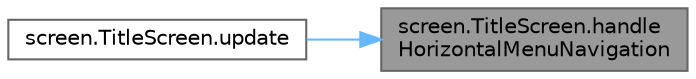 digraph "screen.TitleScreen.handleHorizontalMenuNavigation"
{
 // LATEX_PDF_SIZE
  bgcolor="transparent";
  edge [fontname=Helvetica,fontsize=10,labelfontname=Helvetica,labelfontsize=10];
  node [fontname=Helvetica,fontsize=10,shape=box,height=0.2,width=0.4];
  rankdir="RL";
  Node1 [id="Node000001",label="screen.TitleScreen.handle\lHorizontalMenuNavigation",height=0.2,width=0.4,color="gray40", fillcolor="grey60", style="filled", fontcolor="black",tooltip=" "];
  Node1 -> Node2 [id="edge1_Node000001_Node000002",dir="back",color="steelblue1",style="solid",tooltip=" "];
  Node2 [id="Node000002",label="screen.TitleScreen.update",height=0.2,width=0.4,color="grey40", fillcolor="white", style="filled",URL="$classscreen_1_1_title_screen.html#a3d9cb268fcea0fb80c636094b7da3a3d",tooltip="Updates the elements on screen and checks for events."];
}
